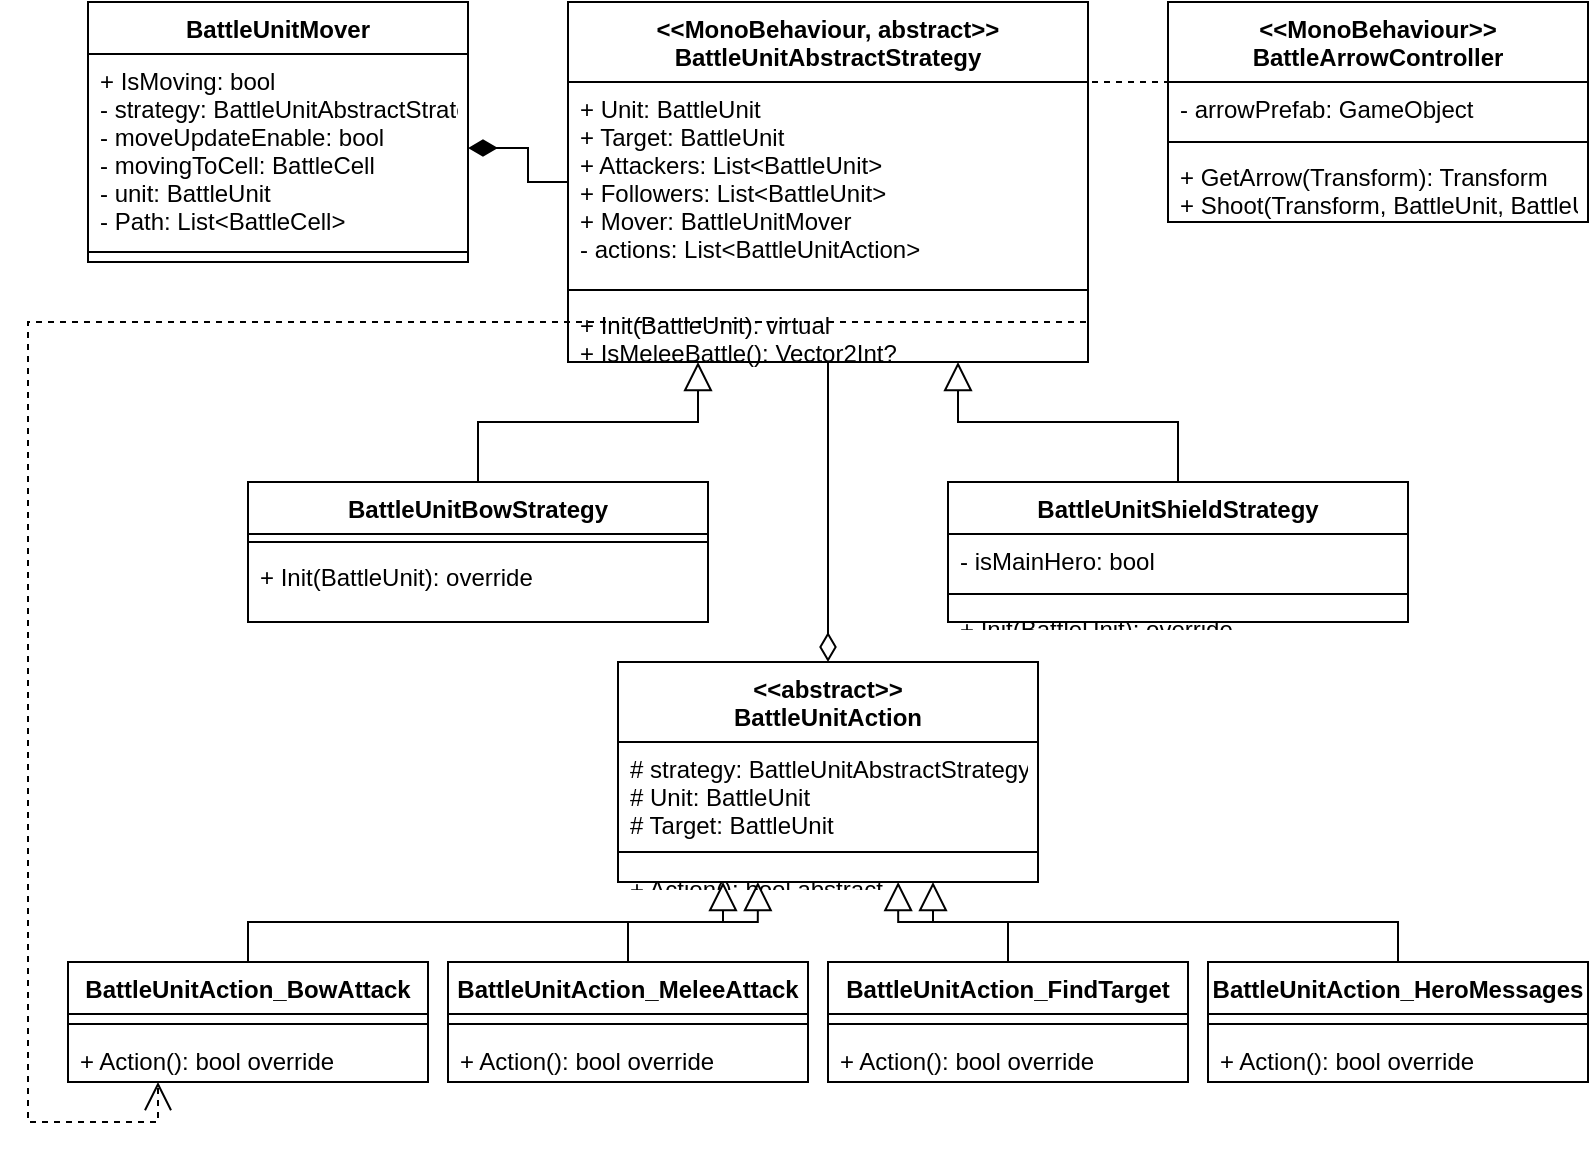 <mxfile version="14.6.13" type="device">
  <diagram id="BattleField-Strategy" name="BattleField Strategy Classes">
    <mxGraphModel dx="1422" dy="762" grid="1" gridSize="10" guides="1" tooltips="1" connect="1" arrows="1" fold="1" page="1" pageScale="1" pageWidth="827" pageHeight="1169" math="0" shadow="0">
      <root>
        <mxCell id="0" />
        <mxCell id="1" parent="0" />
        
        <!-- BattleUnitAbstractStrategy class -->
        <mxCell id="2" value="&lt;&lt;MonoBehaviour, abstract&gt;&gt;&#xa;BattleUnitAbstractStrategy" style="swimlane;fontStyle=1;align=center;verticalAlign=top;childLayout=stackLayout;horizontal=1;startSize=40;horizontalStack=0;resizeParent=1;resizeParentMax=0;resizeLast=0;collapsible=1;marginBottom=0;" vertex="1" parent="1">
          <mxGeometry x="290" y="40" width="260" height="180" as="geometry" />
        </mxCell>
        <mxCell id="3" value="+ Unit: BattleUnit&#xa;+ Target: BattleUnit&#xa;+ Attackers: List&lt;BattleUnit&gt;&#xa;+ Followers: List&lt;BattleUnit&gt;&#xa;+ Mover: BattleUnitMover&#xa;- actions: List&lt;BattleUnitAction&gt;" style="text;strokeColor=none;fillColor=none;align=left;verticalAlign=top;spacingLeft=4;spacingRight=4;overflow=hidden;rotatable=0;points=[[0,0.5],[1,0.5]];portConstraint=eastwest;" vertex="1" parent="2">
          <mxGeometry y="40" width="260" height="100" as="geometry" />
        </mxCell>
        <mxCell id="4" value="" style="line;strokeWidth=1;fillColor=none;align=left;verticalAlign=middle;spacingTop=-1;spacingLeft=3;spacingRight=3;rotatable=0;labelPosition=right;points=[];portConstraint=eastwest;strokeColor=inherit;" vertex="1" parent="2">
          <mxGeometry y="140" width="260" height="8" as="geometry" />
        </mxCell>
        <mxCell id="5" value="+ Init(BattleUnit): virtual&#xa;+ IsMeleeBattle(): Vector2Int?" style="text;strokeColor=none;fillColor=none;align=left;verticalAlign=top;spacingLeft=4;spacingRight=4;overflow=hidden;rotatable=0;points=[[0,0.5],[1,0.5]];portConstraint=eastwest;" vertex="1" parent="2">
          <mxGeometry y="148" width="260" height="32" as="geometry" />
        </mxCell>
        
        <!-- BattleUnitBowStrategy class -->
        <mxCell id="6" value="BattleUnitBowStrategy" style="swimlane;fontStyle=1;align=center;verticalAlign=top;childLayout=stackLayout;horizontal=1;startSize=26;horizontalStack=0;resizeParent=1;resizeParentMax=0;resizeLast=0;collapsible=1;marginBottom=0;" vertex="1" parent="1">
          <mxGeometry x="130" y="280" width="230" height="70" as="geometry" />
        </mxCell>
        <mxCell id="7" value="" style="line;strokeWidth=1;fillColor=none;align=left;verticalAlign=middle;spacingTop=-1;spacingLeft=3;spacingRight=3;rotatable=0;labelPosition=right;points=[];portConstraint=eastwest;strokeColor=inherit;" vertex="1" parent="6">
          <mxGeometry y="26" width="230" height="8" as="geometry" />
        </mxCell>
        <mxCell id="8" value="+ Init(BattleUnit): override" style="text;strokeColor=none;fillColor=none;align=left;verticalAlign=top;spacingLeft=4;spacingRight=4;overflow=hidden;rotatable=0;points=[[0,0.5],[1,0.5]];portConstraint=eastwest;" vertex="1" parent="6">
          <mxGeometry y="34" width="230" height="36" as="geometry" />
        </mxCell>
        
        <!-- BattleUnitShieldStrategy class -->
        <mxCell id="9" value="BattleUnitShieldStrategy" style="swimlane;fontStyle=1;align=center;verticalAlign=top;childLayout=stackLayout;horizontal=1;startSize=26;horizontalStack=0;resizeParent=1;resizeParentMax=0;resizeLast=0;collapsible=1;marginBottom=0;" vertex="1" parent="1">
          <mxGeometry x="480" y="280" width="230" height="70" as="geometry" />
        </mxCell>
        <mxCell id="10" value="- isMainHero: bool" style="text;strokeColor=none;fillColor=none;align=left;verticalAlign=top;spacingLeft=4;spacingRight=4;overflow=hidden;rotatable=0;points=[[0,0.5],[1,0.5]];portConstraint=eastwest;" vertex="1" parent="9">
          <mxGeometry y="26" width="230" height="26" as="geometry" />
        </mxCell>
        <mxCell id="11" value="" style="line;strokeWidth=1;fillColor=none;align=left;verticalAlign=middle;spacingTop=-1;spacingLeft=3;spacingRight=3;rotatable=0;labelPosition=right;points=[];portConstraint=eastwest;strokeColor=inherit;" vertex="1" parent="9">
          <mxGeometry y="52" width="230" height="8" as="geometry" />
        </mxCell>
        <mxCell id="12" value="+ Init(BattleUnit): override" style="text;strokeColor=none;fillColor=none;align=left;verticalAlign=top;spacingLeft=4;spacingRight=4;overflow=hidden;rotatable=0;points=[[0,0.5],[1,0.5]];portConstraint=eastwest;" vertex="1" parent="9">
          <mxGeometry y="60" width="230" height="10" as="geometry" />
        </mxCell>
        
        <!-- BattleUnitMover class -->
        <mxCell id="13" value="BattleUnitMover" style="swimlane;fontStyle=1;align=center;verticalAlign=top;childLayout=stackLayout;horizontal=1;startSize=26;horizontalStack=0;resizeParent=1;resizeParentMax=0;resizeLast=0;collapsible=1;marginBottom=0;" vertex="1" parent="1">
          <mxGeometry x="50" y="40" width="190" height="130" as="geometry" />
        </mxCell>
        <mxCell id="14" value="+ IsMoving: bool&#xa;- strategy: BattleUnitAbstractStrategy&#xa;- moveUpdateEnable: bool&#xa;- movingToCell: BattleCell&#xa;- unit: BattleUnit&#xa;- Path: List&lt;BattleCell&gt;" style="text;strokeColor=none;fillColor=none;align=left;verticalAlign=top;spacingLeft=4;spacingRight=4;overflow=hidden;rotatable=0;points=[[0,0.5],[1,0.5]];portConstraint=eastwest;" vertex="1" parent="13">
          <mxGeometry y="26" width="190" height="94" as="geometry" />
        </mxCell>
        <mxCell id="15" value="" style="line;strokeWidth=1;fillColor=none;align=left;verticalAlign=middle;spacingTop=-1;spacingLeft=3;spacingRight=3;rotatable=0;labelPosition=right;points=[];portConstraint=eastwest;strokeColor=inherit;" vertex="1" parent="13">
          <mxGeometry y="120" width="190" height="10" as="geometry" />
        </mxCell>
        
        <!-- BattleUnitAction class -->
        <mxCell id="16" value="&lt;&lt;abstract&gt;&gt;&#xa;BattleUnitAction" style="swimlane;fontStyle=1;align=center;verticalAlign=top;childLayout=stackLayout;horizontal=1;startSize=40;horizontalStack=0;resizeParent=1;resizeParentMax=0;resizeLast=0;collapsible=1;marginBottom=0;" vertex="1" parent="1">
          <mxGeometry x="315" y="370" width="210" height="110" as="geometry" />
        </mxCell>
        <mxCell id="17" value="# strategy: BattleUnitAbstractStrategy&#xa;# Unit: BattleUnit&#xa;# Target: BattleUnit" style="text;strokeColor=none;fillColor=none;align=left;verticalAlign=top;spacingLeft=4;spacingRight=4;overflow=hidden;rotatable=0;points=[[0,0.5],[1,0.5]];portConstraint=eastwest;" vertex="1" parent="16">
          <mxGeometry y="40" width="210" height="50" as="geometry" />
        </mxCell>
        <mxCell id="18" value="" style="line;strokeWidth=1;fillColor=none;align=left;verticalAlign=middle;spacingTop=-1;spacingLeft=3;spacingRight=3;rotatable=0;labelPosition=right;points=[];portConstraint=eastwest;strokeColor=inherit;" vertex="1" parent="16">
          <mxGeometry y="90" width="210" height="10" as="geometry" />
        </mxCell>
        <mxCell id="19" value="+ Action(): bool abstract" style="text;strokeColor=none;fillColor=none;align=left;verticalAlign=top;spacingLeft=4;spacingRight=4;overflow=hidden;rotatable=0;points=[[0,0.5],[1,0.5]];portConstraint=eastwest;" vertex="1" parent="16">
          <mxGeometry y="100" width="210" height="10" as="geometry" />
        </mxCell>
        
        <!-- Action subclasses -->
        <mxCell id="20" value="BattleUnitAction_BowAttack" style="swimlane;fontStyle=1;align=center;verticalAlign=top;childLayout=stackLayout;horizontal=1;startSize=26;horizontalStack=0;resizeParent=1;resizeParentMax=0;resizeLast=0;collapsible=1;marginBottom=0;" vertex="1" parent="1">
          <mxGeometry x="40" y="520" width="180" height="60" as="geometry" />
        </mxCell>
        <mxCell id="21" value="" style="line;strokeWidth=1;fillColor=none;align=left;verticalAlign=middle;spacingTop=-1;spacingLeft=3;spacingRight=3;rotatable=0;labelPosition=right;points=[];portConstraint=eastwest;strokeColor=inherit;" vertex="1" parent="20">
          <mxGeometry y="26" width="180" height="10" as="geometry" />
        </mxCell>
        <mxCell id="22" value="+ Action(): bool override" style="text;strokeColor=none;fillColor=none;align=left;verticalAlign=top;spacingLeft=4;spacingRight=4;overflow=hidden;rotatable=0;points=[[0,0.5],[1,0.5]];portConstraint=eastwest;" vertex="1" parent="20">
          <mxGeometry y="36" width="180" height="24" as="geometry" />
        </mxCell>
        
        <mxCell id="23" value="BattleUnitAction_MeleeAttack" style="swimlane;fontStyle=1;align=center;verticalAlign=top;childLayout=stackLayout;horizontal=1;startSize=26;horizontalStack=0;resizeParent=1;resizeParentMax=0;resizeLast=0;collapsible=1;marginBottom=0;" vertex="1" parent="1">
          <mxGeometry x="230" y="520" width="180" height="60" as="geometry" />
        </mxCell>
        <mxCell id="24" value="" style="line;strokeWidth=1;fillColor=none;align=left;verticalAlign=middle;spacingTop=-1;spacingLeft=3;spacingRight=3;rotatable=0;labelPosition=right;points=[];portConstraint=eastwest;strokeColor=inherit;" vertex="1" parent="23">
          <mxGeometry y="26" width="180" height="10" as="geometry" />
        </mxCell>
        <mxCell id="25" value="+ Action(): bool override" style="text;strokeColor=none;fillColor=none;align=left;verticalAlign=top;spacingLeft=4;spacingRight=4;overflow=hidden;rotatable=0;points=[[0,0.5],[1,0.5]];portConstraint=eastwest;" vertex="1" parent="23">
          <mxGeometry y="36" width="180" height="24" as="geometry" />
        </mxCell>
        
        <mxCell id="26" value="BattleUnitAction_FindTarget" style="swimlane;fontStyle=1;align=center;verticalAlign=top;childLayout=stackLayout;horizontal=1;startSize=26;horizontalStack=0;resizeParent=1;resizeParentMax=0;resizeLast=0;collapsible=1;marginBottom=0;" vertex="1" parent="1">
          <mxGeometry x="420" y="520" width="180" height="60" as="geometry" />
        </mxCell>
        <mxCell id="27" value="" style="line;strokeWidth=1;fillColor=none;align=left;verticalAlign=middle;spacingTop=-1;spacingLeft=3;spacingRight=3;rotatable=0;labelPosition=right;points=[];portConstraint=eastwest;strokeColor=inherit;" vertex="1" parent="26">
          <mxGeometry y="26" width="180" height="10" as="geometry" />
        </mxCell>
        <mxCell id="28" value="+ Action(): bool override" style="text;strokeColor=none;fillColor=none;align=left;verticalAlign=top;spacingLeft=4;spacingRight=4;overflow=hidden;rotatable=0;points=[[0,0.5],[1,0.5]];portConstraint=eastwest;" vertex="1" parent="26">
          <mxGeometry y="36" width="180" height="24" as="geometry" />
        </mxCell>
        
        <mxCell id="29" value="BattleUnitAction_HeroMessages" style="swimlane;fontStyle=1;align=center;verticalAlign=top;childLayout=stackLayout;horizontal=1;startSize=26;horizontalStack=0;resizeParent=1;resizeParentMax=0;resizeLast=0;collapsible=1;marginBottom=0;" vertex="1" parent="1">
          <mxGeometry x="610" y="520" width="190" height="60" as="geometry" />
        </mxCell>
        <mxCell id="30" value="" style="line;strokeWidth=1;fillColor=none;align=left;verticalAlign=middle;spacingTop=-1;spacingLeft=3;spacingRight=3;rotatable=0;labelPosition=right;points=[];portConstraint=eastwest;strokeColor=inherit;" vertex="1" parent="29">
          <mxGeometry y="26" width="190" height="10" as="geometry" />
        </mxCell>
        <mxCell id="31" value="+ Action(): bool override" style="text;strokeColor=none;fillColor=none;align=left;verticalAlign=top;spacingLeft=4;spacingRight=4;overflow=hidden;rotatable=0;points=[[0,0.5],[1,0.5]];portConstraint=eastwest;" vertex="1" parent="29">
          <mxGeometry y="36" width="190" height="24" as="geometry" />
        </mxCell>
        
        <!-- BattleArrowController class -->
        <mxCell id="32" value="&lt;&lt;MonoBehaviour&gt;&gt;&#xa;BattleArrowController" style="swimlane;fontStyle=1;align=center;verticalAlign=top;childLayout=stackLayout;horizontal=1;startSize=40;horizontalStack=0;resizeParent=1;resizeParentMax=0;resizeLast=0;collapsible=1;marginBottom=0;" vertex="1" parent="1">
          <mxGeometry x="590" y="40" width="210" height="110" as="geometry" />
        </mxCell>
        <mxCell id="33" value="- arrowPrefab: GameObject" style="text;strokeColor=none;fillColor=none;align=left;verticalAlign=top;spacingLeft=4;spacingRight=4;overflow=hidden;rotatable=0;points=[[0,0.5],[1,0.5]];portConstraint=eastwest;" vertex="1" parent="32">
          <mxGeometry y="40" width="210" height="26" as="geometry" />
        </mxCell>
        <mxCell id="34" value="" style="line;strokeWidth=1;fillColor=none;align=left;verticalAlign=middle;spacingTop=-1;spacingLeft=3;spacingRight=3;rotatable=0;labelPosition=right;points=[];portConstraint=eastwest;strokeColor=inherit;" vertex="1" parent="32">
          <mxGeometry y="66" width="210" height="8" as="geometry" />
        </mxCell>
        <mxCell id="35" value="+ GetArrow(Transform): Transform&#xa;+ Shoot(Transform, BattleUnit, BattleUnit)" style="text;strokeColor=none;fillColor=none;align=left;verticalAlign=top;spacingLeft=4;spacingRight=4;overflow=hidden;rotatable=0;points=[[0,0.5],[1,0.5]];portConstraint=eastwest;" vertex="1" parent="32">
          <mxGeometry y="74" width="210" height="36" as="geometry" />
        </mxCell>
        
        <!-- Relationships -->
        <!-- Strategy inheritance -->
        <mxCell id="36" style="edgeStyle=orthogonalEdgeStyle;rounded=0;orthogonalLoop=1;jettySize=auto;html=1;entryX=0.25;entryY=1;entryDx=0;entryDy=0;endArrow=block;endFill=0;endSize=12;" edge="1" parent="1" source="6" target="5">
          <mxGeometry relative="1" as="geometry">
            <Array as="points">
              <mxPoint x="245" y="250" />
              <mxPoint x="355" y="250" />
            </Array>
          </mxGeometry>
        </mxCell>
        
        <mxCell id="37" style="edgeStyle=orthogonalEdgeStyle;rounded=0;orthogonalLoop=1;jettySize=auto;html=1;entryX=0.75;entryY=1;entryDx=0;entryDy=0;endArrow=block;endFill=0;endSize=12;" edge="1" parent="1" source="9" target="5">
          <mxGeometry relative="1" as="geometry">
            <Array as="points">
              <mxPoint x="595" y="250" />
              <mxPoint x="485" y="250" />
            </Array>
          </mxGeometry>
        </mxCell>
        
        <!-- BattleUnitAbstractStrategy has BattleUnitMover -->
        <mxCell id="38" style="edgeStyle=orthogonalEdgeStyle;rounded=0;orthogonalLoop=1;jettySize=auto;html=1;entryX=1;entryY=0.5;entryDx=0;entryDy=0;endArrow=diamondThin;endFill=1;endSize=12;" edge="1" parent="1" source="3" target="14">
          <mxGeometry relative="1" as="geometry" />
        </mxCell>
        
        <!-- BattleUnitAction inheritance -->
        <mxCell id="39" style="edgeStyle=orthogonalEdgeStyle;rounded=0;orthogonalLoop=1;jettySize=auto;html=1;entryX=0.25;entryY=1;entryDx=0;entryDy=0;endArrow=block;endFill=0;endSize=12;" edge="1" parent="1" source="20" target="19">
          <mxGeometry relative="1" as="geometry">
            <Array as="points">
              <mxPoint x="130" y="500" />
              <mxPoint x="368" y="500" />
            </Array>
          </mxGeometry>
        </mxCell>
        
        <mxCell id="40" style="edgeStyle=orthogonalEdgeStyle;rounded=0;orthogonalLoop=1;jettySize=auto;html=1;entryX=0.333;entryY=1;entryDx=0;entryDy=0;entryPerimeter=0;endArrow=block;endFill=0;endSize=12;" edge="1" parent="1" source="23" target="19">
          <mxGeometry relative="1" as="geometry">
            <Array as="points">
              <mxPoint x="320" y="500" />
              <mxPoint x="385" y="500" />
            </Array>
          </mxGeometry>
        </mxCell>
        
        <mxCell id="41" style="edgeStyle=orthogonalEdgeStyle;rounded=0;orthogonalLoop=1;jettySize=auto;html=1;entryX=0.667;entryY=1;entryDx=0;entryDy=0;entryPerimeter=0;endArrow=block;endFill=0;endSize=12;" edge="1" parent="1" source="26" target="19">
          <mxGeometry relative="1" as="geometry">
            <Array as="points">
              <mxPoint x="510" y="500" />
              <mxPoint x="455" y="500" />
            </Array>
          </mxGeometry>
        </mxCell>
        
        <mxCell id="42" style="edgeStyle=orthogonalEdgeStyle;rounded=0;orthogonalLoop=1;jettySize=auto;html=1;entryX=0.75;entryY=1;entryDx=0;entryDy=0;endArrow=block;endFill=0;endSize=12;" edge="1" parent="1" source="29" target="19">
          <mxGeometry relative="1" as="geometry">
            <Array as="points">
              <mxPoint x="705" y="500" />
              <mxPoint x="473" y="500" />
            </Array>
          </mxGeometry>
        </mxCell>
        
        <!-- BattleUnitAbstractStrategy has BattleUnitAction -->
        <mxCell id="43" style="edgeStyle=orthogonalEdgeStyle;rounded=0;orthogonalLoop=1;jettySize=auto;html=1;exitX=0.5;exitY=1;exitDx=0;exitDy=0;entryX=0.5;entryY=0;entryDx=0;entryDy=0;endArrow=diamondThin;endFill=0;endSize=12;" edge="1" parent="1" source="5" target="16">
          <mxGeometry relative="1" as="geometry" />
        </mxCell>
        
        <!-- BattleUnitAction_BowAttack uses BattleArrowController -->
        <mxCell id="44" style="edgeStyle=orthogonalEdgeStyle;rounded=0;orthogonalLoop=1;jettySize=auto;html=1;exitX=0;exitY=0.5;exitDx=0;exitDy=0;entryX=0.25;entryY=1;entryDx=0;entryDy=0;endArrow=open;endFill=0;endSize=12;dashed=1;" edge="1" parent="1" source="33" target="20">
          <mxGeometry relative="1" as="geometry">
            <Array as="points">
              <mxPoint x="550" y="80" />
              <mxPoint x="550" y="200" />
              <mxPoint x="20" y="200" />
              <mxPoint x="20" y="600" />
              <mxPoint x="85" y="600" />
            </Array>
          </mxGeometry>
        </mxCell>
      </root>
    </mxGraphModel>
  </diagram>
</mxfile> 